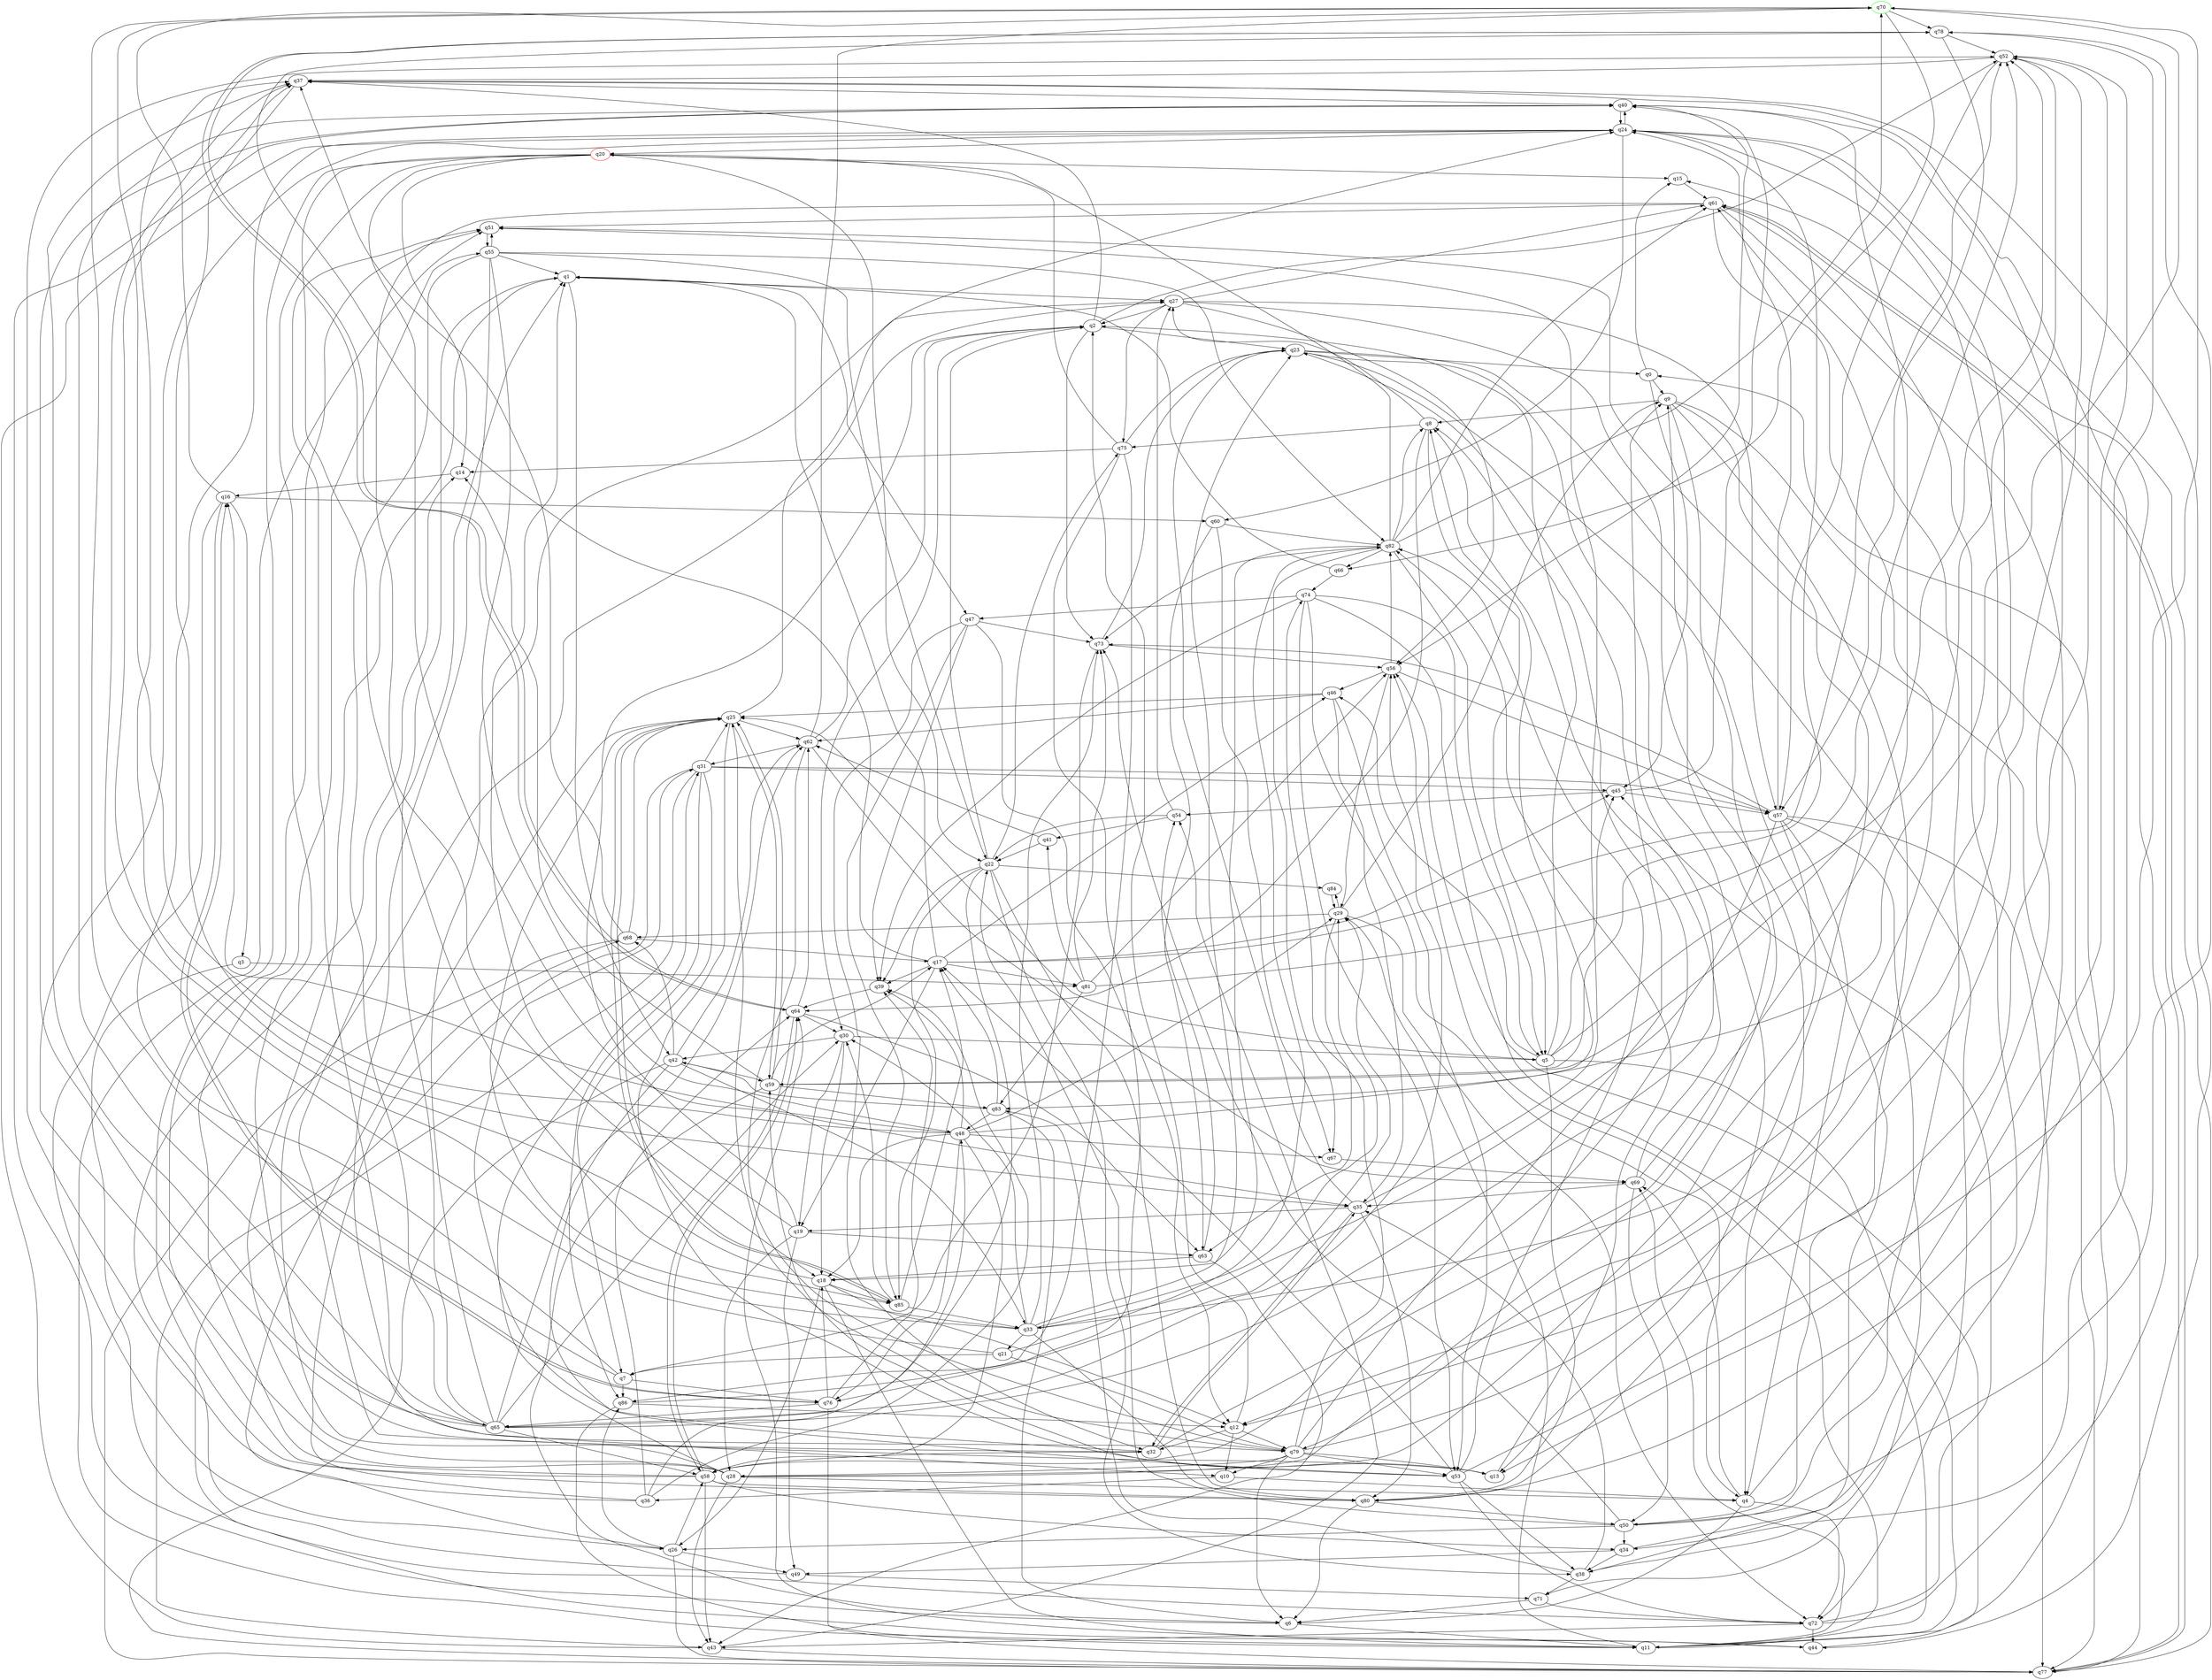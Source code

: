 digraph A{
q70 [initial=1,color=green];
q20 [final=1,color=red];
q0 -> q9;
q0 -> q15;
q0 -> q45;
q1 -> q27;
q1 -> q42;
q1 -> q47;
q2 -> q23;
q2 -> q30;
q2 -> q37;
q2 -> q52;
q2 -> q73;
q3 -> q72;
q3 -> q81;
q4 -> q6;
q4 -> q52;
q4 -> q69;
q4 -> q72;
q5 -> q2;
q5 -> q11;
q5 -> q25;
q5 -> q45;
q5 -> q46;
q5 -> q52;
q5 -> q80;
q6 -> q11;
q6 -> q40;
q7 -> q24;
q7 -> q70;
q7 -> q76;
q7 -> q86;
q8 -> q5;
q8 -> q27;
q8 -> q64;
q8 -> q75;
q9 -> q8;
q9 -> q28;
q9 -> q50;
q9 -> q77;
q9 -> q79;
q10 -> q4;
q10 -> q36;
q11 -> q0;
q11 -> q29;
q11 -> q51;
q11 -> q56;
q11 -> q69;
q12 -> q2;
q12 -> q10;
q12 -> q32;
q12 -> q79;
q13 -> q1;
q13 -> q82;
q14 -> q16;
q15 -> q61;
q16 -> q3;
q16 -> q26;
q16 -> q60;
q16 -> q70;
q16 -> q76;
q17 -> q1;
q17 -> q19;
q17 -> q39;
q17 -> q45;
q17 -> q46;
q17 -> q52;
q17 -> q78;
q17 -> q81;
q18 -> q11;
q18 -> q12;
q18 -> q26;
q18 -> q37;
q18 -> q85;
q19 -> q1;
q19 -> q2;
q19 -> q28;
q19 -> q49;
q19 -> q63;
q20 -> q14;
q20 -> q15;
q20 -> q22;
q20 -> q35;
q20 -> q79;
q20 -> q80;
q20 -> q85;
q21 -> q7;
q21 -> q37;
q21 -> q79;
q21 -> q82;
q22 -> q2;
q22 -> q38;
q22 -> q39;
q22 -> q65;
q22 -> q75;
q22 -> q80;
q22 -> q84;
q22 -> q85;
q23 -> q0;
q23 -> q13;
q23 -> q38;
q23 -> q72;
q24 -> q20;
q24 -> q40;
q24 -> q59;
q24 -> q60;
q25 -> q13;
q25 -> q24;
q25 -> q26;
q25 -> q33;
q25 -> q59;
q25 -> q62;
q25 -> q85;
q26 -> q49;
q26 -> q58;
q26 -> q77;
q26 -> q86;
q27 -> q2;
q27 -> q4;
q27 -> q56;
q27 -> q57;
q27 -> q61;
q27 -> q75;
q28 -> q1;
q28 -> q4;
q28 -> q24;
q28 -> q27;
q28 -> q31;
q28 -> q43;
q29 -> q9;
q29 -> q63;
q29 -> q68;
q29 -> q72;
q29 -> q84;
q30 -> q5;
q30 -> q18;
q30 -> q19;
q30 -> q42;
q31 -> q7;
q31 -> q25;
q31 -> q43;
q31 -> q44;
q31 -> q45;
q31 -> q57;
q31 -> q86;
q32 -> q9;
q32 -> q31;
q32 -> q35;
q32 -> q58;
q33 -> q21;
q33 -> q23;
q33 -> q29;
q33 -> q30;
q33 -> q37;
q33 -> q52;
q33 -> q73;
q33 -> q80;
q34 -> q38;
q34 -> q49;
q34 -> q61;
q35 -> q19;
q35 -> q23;
q35 -> q32;
q35 -> q51;
q35 -> q80;
q36 -> q39;
q36 -> q48;
q36 -> q52;
q36 -> q64;
q36 -> q68;
q37 -> q34;
q37 -> q35;
q37 -> q40;
q37 -> q44;
q38 -> q35;
q38 -> q71;
q38 -> q83;
q39 -> q64;
q40 -> q13;
q40 -> q24;
q40 -> q32;
q40 -> q56;
q41 -> q22;
q41 -> q62;
q42 -> q33;
q42 -> q53;
q42 -> q59;
q42 -> q62;
q42 -> q68;
q42 -> q77;
q43 -> q24;
q43 -> q54;
q43 -> q77;
q44 -> q56;
q44 -> q64;
q45 -> q40;
q45 -> q54;
q45 -> q57;
q46 -> q25;
q46 -> q35;
q46 -> q53;
q46 -> q62;
q47 -> q12;
q47 -> q32;
q47 -> q39;
q47 -> q73;
q47 -> q85;
q48 -> q8;
q48 -> q16;
q48 -> q18;
q48 -> q29;
q48 -> q39;
q48 -> q58;
q48 -> q67;
q48 -> q70;
q48 -> q76;
q49 -> q14;
q49 -> q71;
q50 -> q22;
q50 -> q26;
q50 -> q34;
q50 -> q61;
q50 -> q73;
q50 -> q78;
q51 -> q55;
q51 -> q77;
q52 -> q12;
q52 -> q37;
q52 -> q57;
q53 -> q17;
q53 -> q38;
q53 -> q59;
q53 -> q70;
q53 -> q72;
q53 -> q82;
q54 -> q22;
q54 -> q27;
q54 -> q41;
q55 -> q1;
q55 -> q10;
q55 -> q22;
q55 -> q48;
q55 -> q51;
q55 -> q65;
q55 -> q82;
q56 -> q29;
q56 -> q46;
q56 -> q57;
q56 -> q82;
q57 -> q4;
q57 -> q24;
q57 -> q28;
q57 -> q33;
q57 -> q71;
q57 -> q73;
q57 -> q77;
q58 -> q8;
q58 -> q34;
q58 -> q43;
q58 -> q51;
q58 -> q55;
q58 -> q64;
q58 -> q80;
q59 -> q6;
q59 -> q14;
q59 -> q17;
q59 -> q25;
q59 -> q52;
q59 -> q83;
q60 -> q63;
q60 -> q67;
q60 -> q82;
q61 -> q12;
q61 -> q18;
q61 -> q38;
q61 -> q51;
q61 -> q77;
q62 -> q2;
q62 -> q31;
q62 -> q69;
q62 -> q70;
q62 -> q79;
q63 -> q18;
q63 -> q43;
q63 -> q54;
q64 -> q30;
q64 -> q58;
q64 -> q62;
q64 -> q63;
q64 -> q78;
q65 -> q1;
q65 -> q9;
q65 -> q27;
q65 -> q30;
q65 -> q37;
q65 -> q40;
q65 -> q51;
q65 -> q56;
q65 -> q58;
q65 -> q62;
q66 -> q1;
q66 -> q74;
q67 -> q69;
q68 -> q17;
q68 -> q25;
q68 -> q37;
q68 -> q77;
q69 -> q8;
q69 -> q35;
q69 -> q40;
q69 -> q50;
q70 -> q66;
q70 -> q78;
q70 -> q83;
q71 -> q6;
q71 -> q72;
q72 -> q15;
q72 -> q43;
q72 -> q44;
q72 -> q45;
q73 -> q7;
q73 -> q23;
q73 -> q56;
q74 -> q4;
q74 -> q5;
q74 -> q11;
q74 -> q39;
q74 -> q47;
q74 -> q53;
q75 -> q14;
q75 -> q20;
q75 -> q23;
q75 -> q76;
q75 -> q86;
q76 -> q16;
q76 -> q18;
q76 -> q39;
q76 -> q65;
q76 -> q77;
q77 -> q24;
q77 -> q61;
q78 -> q52;
q78 -> q57;
q78 -> q64;
q78 -> q80;
q79 -> q6;
q79 -> q10;
q79 -> q13;
q79 -> q23;
q79 -> q24;
q79 -> q25;
q79 -> q28;
q79 -> q53;
q79 -> q74;
q80 -> q6;
q80 -> q24;
q80 -> q50;
q81 -> q41;
q81 -> q52;
q81 -> q56;
q81 -> q73;
q81 -> q83;
q82 -> q5;
q82 -> q8;
q82 -> q18;
q82 -> q20;
q82 -> q61;
q82 -> q66;
q82 -> q67;
q82 -> q70;
q82 -> q73;
q83 -> q6;
q83 -> q17;
q83 -> q42;
q83 -> q48;
q84 -> q29;
q85 -> q17;
q85 -> q25;
q85 -> q30;
q85 -> q33;
q86 -> q11;
q86 -> q12;
q86 -> q29;
}